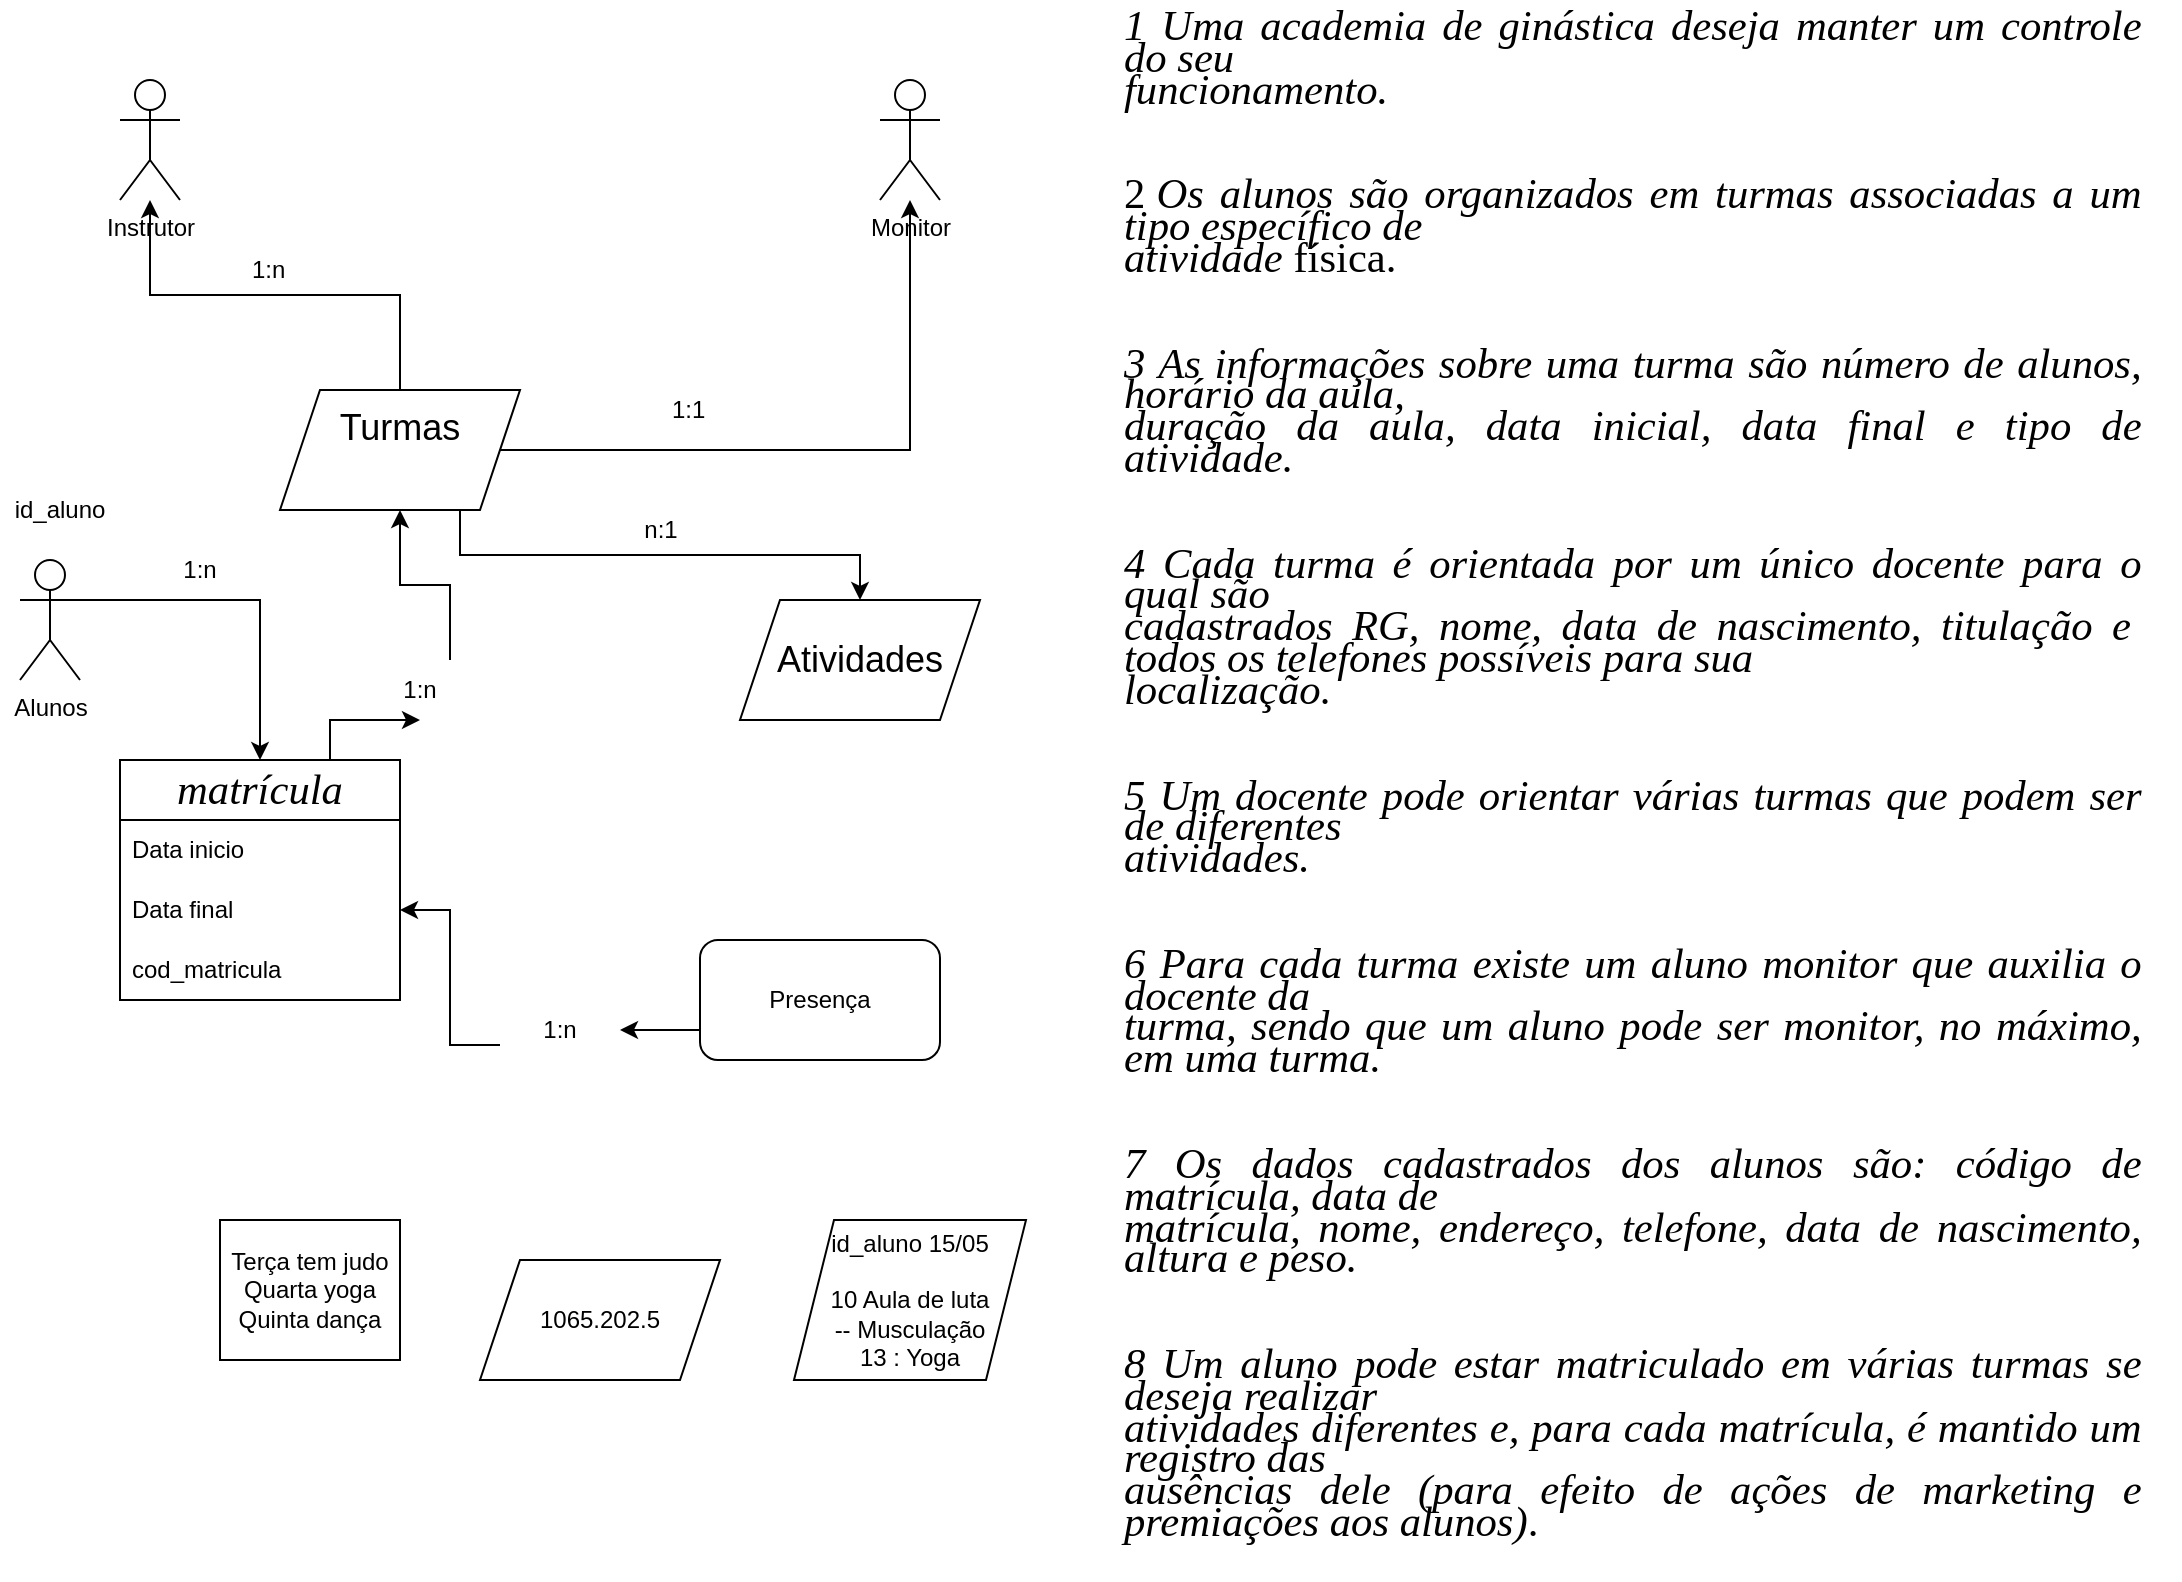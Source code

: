 <mxfile version="24.4.9" type="github">
  <diagram name="Página-1" id="j3reNlxHitcpauJxPV7F">
    <mxGraphModel dx="1607" dy="752" grid="1" gridSize="10" guides="1" tooltips="1" connect="1" arrows="1" fold="1" page="1" pageScale="1" pageWidth="827" pageHeight="1169" math="0" shadow="0">
      <root>
        <mxCell id="0" />
        <mxCell id="1" parent="0" />
        <mxCell id="86VecYSXjzcAXP2YpM8D-1" value="Instrutor" style="shape=umlActor;verticalLabelPosition=bottom;verticalAlign=top;html=1;outlineConnect=0;" vertex="1" parent="1">
          <mxGeometry x="80" y="60" width="30" height="60" as="geometry" />
        </mxCell>
        <mxCell id="86VecYSXjzcAXP2YpM8D-4" value="&lt;p style=&quot;language:pt-BR;line-height:107%;margin-top:0pt;margin-bottom:6.0pt;&#xa;margin-left:.64in;margin-right:.2in;text-align:justify;text-justify:inter-ideograph;&#xa;direction:ltr;unicode-bidi:embed;mso-line-break-override:none;word-break:normal;&#xa;punctuation-wrap:hanging&quot;&gt;&lt;span style=&quot;font-size:16.0pt;font-family:Calibri;&#xa;mso-ascii-font-family:Calibri;mso-fareast-font-family:Calibri;mso-bidi-font-family:&#xa;Calibri;color:black;mso-font-kerning:12.0pt;language:pt-BR;font-style:italic;&#xa;mso-style-textfill-type:solid;mso-style-textfill-fill-color:black;mso-style-textfill-fill-alpha:&#xa;100.0%&quot;&gt;1 Uma academia de ginástica deseja manter um controle do seu&#xa;funcionamento.&lt;/span&gt;&lt;/p&gt;&#xa;&#xa;&lt;p style=&quot;language:pt-BR;line-height:107%;margin-top:0pt;margin-bottom:6.0pt;&#xa;margin-left:.64in;margin-right:.2in;text-align:justify;text-justify:inter-ideograph;&#xa;direction:ltr;unicode-bidi:embed;mso-line-break-override:none;word-break:normal;&#xa;punctuation-wrap:hanging&quot;&gt;&lt;span style=&quot;font-size:16.0pt;font-family:Calibri;&#xa;mso-ascii-font-family:Calibri;mso-fareast-font-family:Calibri;mso-bidi-font-family:&#xa;&amp;quot;Times New Roman&amp;quot;;color:black;mso-font-kerning:12.0pt;language:pt-BR;&#xa;font-style:italic;mso-style-textfill-type:solid;mso-style-textfill-fill-color:&#xa;black;mso-style-textfill-fill-alpha:100.0%&quot;&gt;2&lt;/span&gt;&lt;span style=&quot;font-size:&#xa;16.0pt;font-family:Calibri;mso-ascii-font-family:Calibri;mso-fareast-font-family:&#xa;Calibri;mso-bidi-font-family:&amp;quot;Times New Roman&amp;quot;;color:black;mso-font-kerning:&#xa;12.0pt;language:pt-BR;font-style:italic;mso-style-textfill-type:solid;&#xa;mso-style-textfill-fill-color:black;mso-style-textfill-fill-alpha:100.0%&quot;&gt; &lt;/span&gt;&lt;span style=&quot;font-size:16.0pt;font-family:Calibri;mso-ascii-font-family:Calibri;&#xa;mso-fareast-font-family:Calibri;mso-bidi-font-family:&amp;quot;Times New Roman&amp;quot;;&#xa;color:black;mso-font-kerning:12.0pt;language:pt-BR;font-style:italic;&#xa;mso-style-textfill-type:solid;mso-style-textfill-fill-color:black;mso-style-textfill-fill-alpha:&#xa;100.0%&quot;&gt;Os alunos são organizados em turmas associadas a um tipo específico de&#xa;atividade &lt;/span&gt;&lt;span style=&quot;font-size:16.0pt;font-family:Calibri;mso-ascii-font-family:&#xa;Calibri;mso-fareast-font-family:Calibri;mso-bidi-font-family:&amp;quot;Times New Roman&amp;quot;;&#xa;color:white;mso-color-index:14;mso-font-kerning:12.0pt;language:pt-BR;&#xa;font-style:italic;mso-style-textfill-type:solid;mso-style-textfill-fill-themecolor:&#xa;light1;mso-style-textfill-fill-color:white;mso-style-textfill-fill-alpha:100.0%&quot;&gt;física.&lt;/span&gt;&lt;/p&gt;&#xa;&#xa;&lt;p style=&quot;language:pt-BR;line-height:107%;margin-top:0pt;margin-bottom:6.0pt;&#xa;margin-left:.64in;margin-right:.2in;text-align:justify;text-justify:inter-ideograph;&#xa;direction:ltr;unicode-bidi:embed;mso-line-break-override:none;word-break:normal;&#xa;punctuation-wrap:hanging&quot;&gt;&lt;span style=&quot;font-size:16.0pt;font-family:Calibri;&#xa;mso-ascii-font-family:Calibri;mso-fareast-font-family:Calibri;mso-bidi-font-family:&#xa;Calibri;color:black;mso-font-kerning:12.0pt;language:pt-BR;font-style:italic;&#xa;mso-style-textfill-type:solid;mso-style-textfill-fill-color:black;mso-style-textfill-fill-alpha:&#xa;100.0%&quot;&gt;3 As informações sobre uma turma são número de alunos, horário da aula,&#xa;duração da aula, data inicial, data final e tipo de atividade.&lt;/span&gt;&lt;/p&gt;&#xa;&#xa;&lt;p style=&quot;language:pt-BR;line-height:107%;margin-top:0pt;margin-bottom:6.0pt;&#xa;margin-left:.64in;margin-right:.2in;text-align:justify;text-justify:inter-ideograph;&#xa;direction:ltr;unicode-bidi:embed;mso-line-break-override:none;word-break:normal;&#xa;punctuation-wrap:hanging&quot;&gt;&lt;span style=&quot;font-size:16.0pt;font-family:Calibri;&#xa;mso-ascii-font-family:Calibri;mso-fareast-font-family:Calibri;mso-bidi-font-family:&#xa;Calibri;color:black;mso-font-kerning:12.0pt;language:pt-BR;font-style:italic;&#xa;mso-style-textfill-type:solid;mso-style-textfill-fill-color:black;mso-style-textfill-fill-alpha:&#xa;100.0%&quot;&gt;4 Cada turma é orientada por um único docente para o qual são&#xa;cadastrados RG, nome, data de nascimento, titulação e&lt;span style=&quot;mso-spacerun:yes&quot;&gt;&amp;nbsp; &lt;/span&gt;todos os telefones possíveis para sua&#xa;localização. &lt;/span&gt;&lt;/p&gt;&#xa;&#xa;&lt;p style=&quot;language:pt-BR;line-height:107%;margin-top:0pt;margin-bottom:6.0pt;&#xa;margin-left:.64in;margin-right:.2in;text-align:justify;text-justify:inter-ideograph;&#xa;direction:ltr;unicode-bidi:embed;mso-line-break-override:none;word-break:normal;&#xa;punctuation-wrap:hanging&quot;&gt;&lt;span style=&quot;font-size:16.0pt;font-family:Calibri;&#xa;mso-ascii-font-family:Calibri;mso-fareast-font-family:Calibri;mso-bidi-font-family:&#xa;Calibri;color:black;mso-font-kerning:12.0pt;language:pt-BR;font-style:italic;&#xa;mso-style-textfill-type:solid;mso-style-textfill-fill-color:black;mso-style-textfill-fill-alpha:&#xa;100.0%&quot;&gt;5 Um docente pode orientar várias turmas que podem ser de diferentes&#xa;atividades. &lt;/span&gt;&lt;/p&gt;&#xa;&#xa;&lt;p style=&quot;language:pt-BR;line-height:107%;margin-top:0pt;margin-bottom:6.0pt;&#xa;margin-left:.64in;margin-right:.2in;text-align:justify;text-justify:inter-ideograph;&#xa;direction:ltr;unicode-bidi:embed;mso-line-break-override:none;word-break:normal;&#xa;punctuation-wrap:hanging&quot;&gt;&lt;span style=&quot;font-size:16.0pt;font-family:Calibri;&#xa;mso-ascii-font-family:Calibri;mso-fareast-font-family:Calibri;mso-bidi-font-family:&#xa;Calibri;color:black;mso-font-kerning:12.0pt;language:pt-BR;font-style:italic;&#xa;mso-style-textfill-type:solid;mso-style-textfill-fill-color:black;mso-style-textfill-fill-alpha:&#xa;100.0%&quot;&gt;6 Para cada turma existe um aluno monitor que auxilia o docente da&#xa;turma, sendo que um aluno pode ser monitor, no máximo, em uma turma.&lt;/span&gt;&lt;/p&gt;&#xa;&#xa;&lt;p style=&quot;language:pt-BR;line-height:107%;margin-top:0pt;margin-bottom:6.0pt;&#xa;margin-left:.64in;margin-right:.2in;text-align:justify;text-justify:inter-ideograph;&#xa;direction:ltr;unicode-bidi:embed;mso-line-break-override:none;word-break:normal;&#xa;punctuation-wrap:hanging&quot;&gt;&lt;span style=&quot;font-size:16.0pt;font-family:Calibri;&#xa;mso-ascii-font-family:Calibri;mso-fareast-font-family:Calibri;mso-bidi-font-family:&#xa;Calibri;color:black;mso-font-kerning:12.0pt;language:pt-BR;font-style:italic;&#xa;mso-style-textfill-type:solid;mso-style-textfill-fill-color:black;mso-style-textfill-fill-alpha:&#xa;100.0%&quot;&gt;7 Os dados cadastrados dos alunos são: código de matrícula, data de&#xa;matrícula, nome, endereço, telefone, data de nascimento, altura e peso. &lt;/span&gt;&lt;/p&gt;&#xa;&#xa;&lt;p style=&quot;language:pt-BR;line-height:107%;margin-top:0pt;margin-bottom:6.0pt;&#xa;margin-left:.64in;margin-right:.2in;text-align:justify;text-justify:inter-ideograph;&#xa;direction:ltr;unicode-bidi:embed;mso-line-break-override:none;word-break:normal;&#xa;punctuation-wrap:hanging&quot;&gt;&lt;span style=&quot;font-size:16.0pt;font-family:Calibri;&#xa;mso-ascii-font-family:Calibri;mso-fareast-font-family:Calibri;mso-bidi-font-family:&#xa;Calibri;color:black;mso-font-kerning:12.0pt;language:pt-BR;font-style:italic;&#xa;mso-style-textfill-type:solid;mso-style-textfill-fill-color:black;mso-style-textfill-fill-alpha:&#xa;100.0%&quot;&gt;8 Um aluno pode estar matriculado em várias turmas se deseja realizar&#xa;atividades diferentes e, para cada matrícula, é mantido um registro das&#xa;ausências dele (para efeito de ações de marketing e premiações aos alunos)&lt;/span&gt;&lt;span style=&quot;font-size:16.0pt;font-family:Calibri;mso-ascii-font-family:Calibri;&#xa;mso-fareast-font-family:Calibri;mso-bidi-font-family:Calibri;color:black;&#xa;mso-font-kerning:12.0pt;language:pt-BR;mso-style-textfill-type:solid;&#xa;mso-style-textfill-fill-color:black;mso-style-textfill-fill-alpha:100.0%&quot;&gt;.&lt;/span&gt;&lt;/p&gt;" style="text;whiteSpace=wrap;html=1;" vertex="1" parent="1">
          <mxGeometry x="580" y="20" width="530" height="790" as="geometry" />
        </mxCell>
        <mxCell id="86VecYSXjzcAXP2YpM8D-15" style="edgeStyle=orthogonalEdgeStyle;rounded=0;orthogonalLoop=1;jettySize=auto;html=1;exitX=0.75;exitY=1;exitDx=0;exitDy=0;" edge="1" parent="1" source="86VecYSXjzcAXP2YpM8D-5" target="86VecYSXjzcAXP2YpM8D-12">
          <mxGeometry relative="1" as="geometry" />
        </mxCell>
        <mxCell id="86VecYSXjzcAXP2YpM8D-17" style="edgeStyle=orthogonalEdgeStyle;rounded=0;orthogonalLoop=1;jettySize=auto;html=1;exitX=0.5;exitY=0;exitDx=0;exitDy=0;" edge="1" parent="1" source="86VecYSXjzcAXP2YpM8D-5" target="86VecYSXjzcAXP2YpM8D-1">
          <mxGeometry relative="1" as="geometry" />
        </mxCell>
        <mxCell id="86VecYSXjzcAXP2YpM8D-19" style="edgeStyle=orthogonalEdgeStyle;rounded=0;orthogonalLoop=1;jettySize=auto;html=1;exitX=1;exitY=0.5;exitDx=0;exitDy=0;" edge="1" parent="1" source="86VecYSXjzcAXP2YpM8D-5" target="86VecYSXjzcAXP2YpM8D-13">
          <mxGeometry relative="1" as="geometry" />
        </mxCell>
        <mxCell id="86VecYSXjzcAXP2YpM8D-5" value="&lt;font style=&quot;font-size: 18px;&quot;&gt;Turmas&lt;br&gt;&lt;br&gt;&lt;/font&gt;" style="shape=parallelogram;perimeter=parallelogramPerimeter;whiteSpace=wrap;html=1;fixedSize=1;" vertex="1" parent="1">
          <mxGeometry x="160" y="215" width="120" height="60" as="geometry" />
        </mxCell>
        <mxCell id="86VecYSXjzcAXP2YpM8D-14" style="edgeStyle=orthogonalEdgeStyle;rounded=0;orthogonalLoop=1;jettySize=auto;html=1;exitX=1;exitY=0.333;exitDx=0;exitDy=0;exitPerimeter=0;" edge="1" parent="1" source="86VecYSXjzcAXP2YpM8D-7" target="86VecYSXjzcAXP2YpM8D-30">
          <mxGeometry relative="1" as="geometry">
            <mxPoint x="160" y="380" as="targetPoint" />
          </mxGeometry>
        </mxCell>
        <mxCell id="86VecYSXjzcAXP2YpM8D-7" value="Alunos&lt;div&gt;&lt;br&gt;&lt;/div&gt;" style="shape=umlActor;verticalLabelPosition=bottom;verticalAlign=top;html=1;outlineConnect=0;" vertex="1" parent="1">
          <mxGeometry x="30" y="300" width="30" height="60" as="geometry" />
        </mxCell>
        <mxCell id="86VecYSXjzcAXP2YpM8D-12" value="&lt;font style=&quot;font-size: 18px;&quot;&gt;Atividades&lt;/font&gt;" style="shape=parallelogram;perimeter=parallelogramPerimeter;whiteSpace=wrap;html=1;fixedSize=1;" vertex="1" parent="1">
          <mxGeometry x="390" y="320" width="120" height="60" as="geometry" />
        </mxCell>
        <mxCell id="86VecYSXjzcAXP2YpM8D-13" value="&lt;div&gt;Monitor&lt;/div&gt;" style="shape=umlActor;verticalLabelPosition=bottom;verticalAlign=top;html=1;outlineConnect=0;" vertex="1" parent="1">
          <mxGeometry x="460" y="60" width="30" height="60" as="geometry" />
        </mxCell>
        <mxCell id="86VecYSXjzcAXP2YpM8D-20" value="1:n" style="text;strokeColor=none;fillColor=none;align=left;verticalAlign=middle;spacingLeft=4;spacingRight=4;overflow=hidden;points=[[0,0.5],[1,0.5]];portConstraint=eastwest;rotatable=0;whiteSpace=wrap;html=1;" vertex="1" parent="1">
          <mxGeometry x="140" y="140" width="80" height="30" as="geometry" />
        </mxCell>
        <mxCell id="86VecYSXjzcAXP2YpM8D-21" value="1:1" style="text;strokeColor=none;fillColor=none;align=left;verticalAlign=middle;spacingLeft=4;spacingRight=4;overflow=hidden;points=[[0,0.5],[1,0.5]];portConstraint=eastwest;rotatable=0;whiteSpace=wrap;html=1;" vertex="1" parent="1">
          <mxGeometry x="350" y="210" width="80" height="30" as="geometry" />
        </mxCell>
        <mxCell id="86VecYSXjzcAXP2YpM8D-22" value="1:n" style="text;html=1;align=center;verticalAlign=middle;whiteSpace=wrap;rounded=0;" vertex="1" parent="1">
          <mxGeometry x="90" y="290" width="60" height="30" as="geometry" />
        </mxCell>
        <mxCell id="86VecYSXjzcAXP2YpM8D-29" value="id_aluno" style="text;html=1;align=center;verticalAlign=middle;whiteSpace=wrap;rounded=0;" vertex="1" parent="1">
          <mxGeometry x="20" y="260" width="60" height="30" as="geometry" />
        </mxCell>
        <mxCell id="86VecYSXjzcAXP2YpM8D-42" style="edgeStyle=orthogonalEdgeStyle;rounded=0;orthogonalLoop=1;jettySize=auto;html=1;exitX=0.75;exitY=0;exitDx=0;exitDy=0;" edge="1" parent="1" source="86VecYSXjzcAXP2YpM8D-44" target="86VecYSXjzcAXP2YpM8D-5">
          <mxGeometry relative="1" as="geometry" />
        </mxCell>
        <mxCell id="86VecYSXjzcAXP2YpM8D-30" value="&lt;span style=&quot;font-family: Calibri; font-size: 21.333px; font-style: italic; text-align: justify;&quot;&gt;matrícula&lt;/span&gt;" style="swimlane;fontStyle=0;childLayout=stackLayout;horizontal=1;startSize=30;horizontalStack=0;resizeParent=1;resizeParentMax=0;resizeLast=0;collapsible=1;marginBottom=0;whiteSpace=wrap;html=1;" vertex="1" parent="1">
          <mxGeometry x="80" y="400" width="140" height="120" as="geometry" />
        </mxCell>
        <mxCell id="86VecYSXjzcAXP2YpM8D-31" value="Data inicio" style="text;strokeColor=none;fillColor=none;align=left;verticalAlign=middle;spacingLeft=4;spacingRight=4;overflow=hidden;points=[[0,0.5],[1,0.5]];portConstraint=eastwest;rotatable=0;whiteSpace=wrap;html=1;" vertex="1" parent="86VecYSXjzcAXP2YpM8D-30">
          <mxGeometry y="30" width="140" height="30" as="geometry" />
        </mxCell>
        <mxCell id="86VecYSXjzcAXP2YpM8D-32" value="Data final" style="text;strokeColor=none;fillColor=none;align=left;verticalAlign=middle;spacingLeft=4;spacingRight=4;overflow=hidden;points=[[0,0.5],[1,0.5]];portConstraint=eastwest;rotatable=0;whiteSpace=wrap;html=1;" vertex="1" parent="86VecYSXjzcAXP2YpM8D-30">
          <mxGeometry y="60" width="140" height="30" as="geometry" />
        </mxCell>
        <mxCell id="86VecYSXjzcAXP2YpM8D-33" value="cod_matricula" style="text;strokeColor=none;fillColor=none;align=left;verticalAlign=middle;spacingLeft=4;spacingRight=4;overflow=hidden;points=[[0,0.5],[1,0.5]];portConstraint=eastwest;rotatable=0;whiteSpace=wrap;html=1;" vertex="1" parent="86VecYSXjzcAXP2YpM8D-30">
          <mxGeometry y="90" width="140" height="30" as="geometry" />
        </mxCell>
        <mxCell id="86VecYSXjzcAXP2YpM8D-34" value="id_aluno 15/05&lt;div&gt;&lt;br&gt;10 Aula de luta&lt;br&gt;-- Musculação&lt;br&gt;13 : Yoga&lt;/div&gt;" style="shape=parallelogram;perimeter=parallelogramPerimeter;whiteSpace=wrap;html=1;fixedSize=1;" vertex="1" parent="1">
          <mxGeometry x="417" y="630" width="116" height="80" as="geometry" />
        </mxCell>
        <mxCell id="86VecYSXjzcAXP2YpM8D-35" value="1065.202.5" style="shape=parallelogram;perimeter=parallelogramPerimeter;whiteSpace=wrap;html=1;fixedSize=1;" vertex="1" parent="1">
          <mxGeometry x="260" y="650" width="120" height="60" as="geometry" />
        </mxCell>
        <mxCell id="86VecYSXjzcAXP2YpM8D-43" style="edgeStyle=orthogonalEdgeStyle;rounded=0;orthogonalLoop=1;jettySize=auto;html=1;exitX=0;exitY=0.75;exitDx=0;exitDy=0;" edge="1" parent="1" source="86VecYSXjzcAXP2YpM8D-47" target="86VecYSXjzcAXP2YpM8D-32">
          <mxGeometry relative="1" as="geometry" />
        </mxCell>
        <mxCell id="86VecYSXjzcAXP2YpM8D-39" value="Presença" style="rounded=1;whiteSpace=wrap;html=1;" vertex="1" parent="1">
          <mxGeometry x="370" y="490" width="120" height="60" as="geometry" />
        </mxCell>
        <mxCell id="86VecYSXjzcAXP2YpM8D-45" value="" style="edgeStyle=orthogonalEdgeStyle;rounded=0;orthogonalLoop=1;jettySize=auto;html=1;exitX=0.75;exitY=0;exitDx=0;exitDy=0;" edge="1" parent="1" source="86VecYSXjzcAXP2YpM8D-30" target="86VecYSXjzcAXP2YpM8D-44">
          <mxGeometry relative="1" as="geometry">
            <mxPoint x="195" y="450" as="sourcePoint" />
            <mxPoint x="220" y="275" as="targetPoint" />
          </mxGeometry>
        </mxCell>
        <mxCell id="86VecYSXjzcAXP2YpM8D-44" value="1:n" style="text;html=1;align=center;verticalAlign=middle;whiteSpace=wrap;rounded=0;" vertex="1" parent="1">
          <mxGeometry x="200" y="350" width="60" height="30" as="geometry" />
        </mxCell>
        <mxCell id="86VecYSXjzcAXP2YpM8D-49" value="" style="edgeStyle=orthogonalEdgeStyle;rounded=0;orthogonalLoop=1;jettySize=auto;html=1;exitX=0;exitY=0.75;exitDx=0;exitDy=0;" edge="1" parent="1" source="86VecYSXjzcAXP2YpM8D-39" target="86VecYSXjzcAXP2YpM8D-47">
          <mxGeometry relative="1" as="geometry">
            <mxPoint x="370" y="535" as="sourcePoint" />
            <mxPoint x="230" y="525" as="targetPoint" />
          </mxGeometry>
        </mxCell>
        <mxCell id="86VecYSXjzcAXP2YpM8D-47" value="1:n" style="text;html=1;align=center;verticalAlign=middle;whiteSpace=wrap;rounded=0;" vertex="1" parent="1">
          <mxGeometry x="270" y="520" width="60" height="30" as="geometry" />
        </mxCell>
        <mxCell id="86VecYSXjzcAXP2YpM8D-51" value="Terça tem judo&lt;div&gt;Quarta yoga&lt;br&gt;Quinta dança&lt;/div&gt;" style="rounded=0;whiteSpace=wrap;html=1;" vertex="1" parent="1">
          <mxGeometry x="130" y="630" width="90" height="70" as="geometry" />
        </mxCell>
        <mxCell id="86VecYSXjzcAXP2YpM8D-53" value="n:1" style="text;html=1;align=center;verticalAlign=middle;resizable=0;points=[];autosize=1;strokeColor=none;fillColor=none;" vertex="1" parent="1">
          <mxGeometry x="330" y="270" width="40" height="30" as="geometry" />
        </mxCell>
      </root>
    </mxGraphModel>
  </diagram>
</mxfile>
